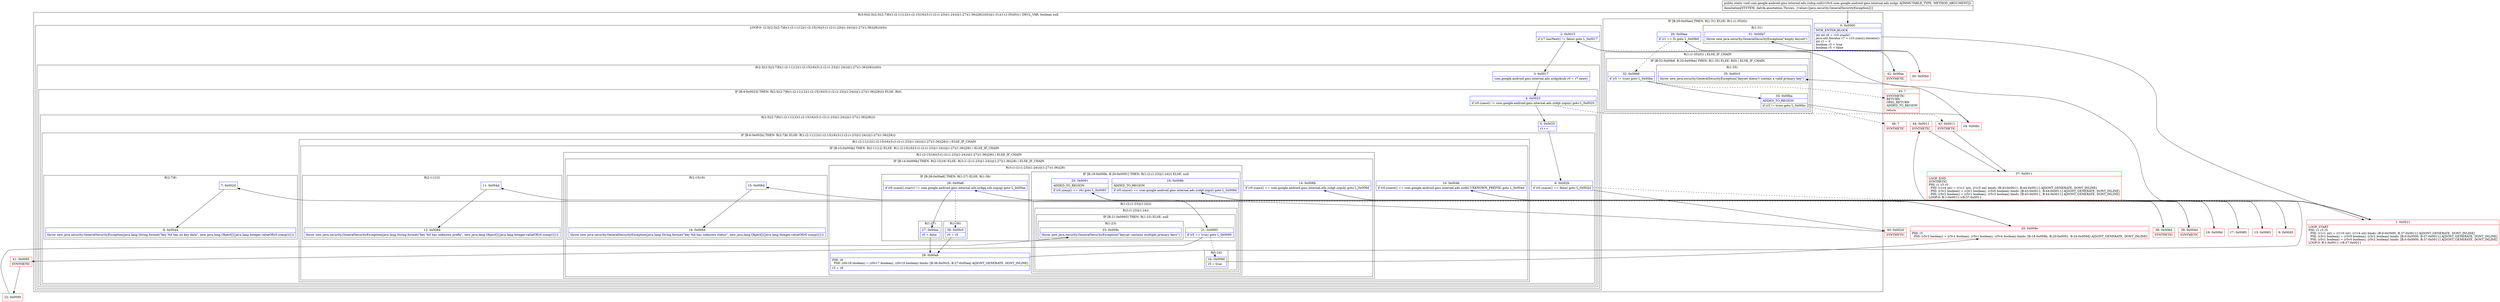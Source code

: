 digraph "CFG forcom.google.android.gms.internal.ads.zzdcg.zzd(Lcom\/google\/android\/gms\/internal\/ads\/zzdgz;)V" {
subgraph cluster_Region_1346485479 {
label = "R(3:0|(2:3|(2:5|(2:7|8)(1:(2:11|12)(1:(2:15|16)(3:(1:(2:(1:23)|(1:24)))|(1:27)(1:36)|28))))(0))|(1:31)(1:(1:35)(0))) | DECL_VAR: boolean null\l";
node [shape=record,color=blue];
Node_0 [shape=record,label="{0\:\ 0x0000|MTH_ENTER_BLOCK\l|int int r6 = r10.zzash()\ljava.util.Iterator r7 = r10.zzasi().iterator()\lint r1 = 0\lboolean r3 = true\lboolean r5 = false\l}"];
subgraph cluster_LoopRegion_306768035 {
label = "LOOP:0: (2:3|(2:5|(2:7|8)(1:(2:11|12)(1:(2:15|16)(3:(1:(2:(1:23)|(1:24)))|(1:27)(1:36)|28))))(0))";
node [shape=record,color=blue];
Node_2 [shape=record,label="{2\:\ 0x0015|if (r7.hasNext() != false) goto L_0x0017\l}"];
subgraph cluster_Region_131247770 {
label = "R(2:3|(2:5|(2:7|8)(1:(2:11|12)(1:(2:15|16)(3:(1:(2:(1:23)|(1:24)))|(1:27)(1:36)|28))))(0))";
node [shape=record,color=blue];
Node_3 [shape=record,label="{3\:\ 0x0017|com.google.android.gms.internal.ads.zzdgz$zzb r0 = r7.next()\l}"];
subgraph cluster_IfRegion_532091242 {
label = "IF [B:4:0x0023] THEN: R(2:5|(2:7|8)(1:(2:11|12)(1:(2:15|16)(3:(1:(2:(1:23)|(1:24)))|(1:27)(1:36)|28)))) ELSE: R(0)";
node [shape=record,color=blue];
Node_4 [shape=record,label="{4\:\ 0x0023|if (r0.zzaso() != com.google.android.gms.internal.ads.zzdgt.zzgun) goto L_0x0025\l}"];
subgraph cluster_Region_587578455 {
label = "R(2:5|(2:7|8)(1:(2:11|12)(1:(2:15|16)(3:(1:(2:(1:23)|(1:24)))|(1:27)(1:36)|28))))";
node [shape=record,color=blue];
Node_5 [shape=record,label="{5\:\ 0x0025|r1++\l}"];
subgraph cluster_IfRegion_1381199708 {
label = "IF [B:6:0x002b] THEN: R(2:7|8) ELSE: R(1:(2:11|12)(1:(2:15|16)(3:(1:(2:(1:23)|(1:24)))|(1:27)(1:36)|28)))";
node [shape=record,color=blue];
Node_6 [shape=record,label="{6\:\ 0x002b|if (r0.zzasm() == false) goto L_0x002d\l}"];
subgraph cluster_Region_118196293 {
label = "R(2:7|8)";
node [shape=record,color=blue];
Node_7 [shape=record,label="{7\:\ 0x002d}"];
Node_8 [shape=record,label="{8\:\ 0x0044|throw new java.security.GeneralSecurityException(java.lang.String.format(\"key %d has no key data\", new java.lang.Object[]\{java.lang.Integer.valueOf(r0.zzasp())\}))\l}"];
}
subgraph cluster_Region_364855360 {
label = "R(1:(2:11|12)(1:(2:15|16)(3:(1:(2:(1:23)|(1:24)))|(1:27)(1:36)|28))) | ELSE_IF_CHAIN\l";
node [shape=record,color=blue];
subgraph cluster_IfRegion_849620956 {
label = "IF [B:10:0x004b] THEN: R(2:11|12) ELSE: R(1:(2:15|16)(3:(1:(2:(1:23)|(1:24)))|(1:27)(1:36)|28)) | ELSE_IF_CHAIN\l";
node [shape=record,color=blue];
Node_10 [shape=record,label="{10\:\ 0x004b|if (r0.zzanw() == com.google.android.gms.internal.ads.zzdhl.UNKNOWN_PREFIX) goto L_0x004d\l}"];
subgraph cluster_Region_2076483419 {
label = "R(2:11|12)";
node [shape=record,color=blue];
Node_11 [shape=record,label="{11\:\ 0x004d}"];
Node_12 [shape=record,label="{12\:\ 0x0064|throw new java.security.GeneralSecurityException(java.lang.String.format(\"key %d has unknown prefix\", new java.lang.Object[]\{java.lang.Integer.valueOf(r0.zzasp())\}))\l}"];
}
subgraph cluster_Region_542534086 {
label = "R(1:(2:15|16)(3:(1:(2:(1:23)|(1:24)))|(1:27)(1:36)|28)) | ELSE_IF_CHAIN\l";
node [shape=record,color=blue];
subgraph cluster_IfRegion_1334087884 {
label = "IF [B:14:0x006b] THEN: R(2:15|16) ELSE: R(3:(1:(2:(1:23)|(1:24)))|(1:27)(1:36)|28) | ELSE_IF_CHAIN\l";
node [shape=record,color=blue];
Node_14 [shape=record,label="{14\:\ 0x006b|if (r0.zzaso() == com.google.android.gms.internal.ads.zzdgt.zzguk) goto L_0x006d\l}"];
subgraph cluster_Region_1556974639 {
label = "R(2:15|16)";
node [shape=record,color=blue];
Node_15 [shape=record,label="{15\:\ 0x006d}"];
Node_16 [shape=record,label="{16\:\ 0x0084|throw new java.security.GeneralSecurityException(java.lang.String.format(\"key %d has unknown status\", new java.lang.Object[]\{java.lang.Integer.valueOf(r0.zzasp())\}))\l}"];
}
subgraph cluster_Region_1630898727 {
label = "R(3:(1:(2:(1:23)|(1:24)))|(1:27)(1:36)|28)";
node [shape=record,color=blue];
subgraph cluster_IfRegion_1375930377 {
label = "IF [B:18:0x008b, B:20:0x0091] THEN: R(1:(2:(1:23)|(1:24))) ELSE: null";
node [shape=record,color=blue];
Node_18 [shape=record,label="{18\:\ 0x008b|ADDED_TO_REGION\l|if (r0.zzaso() == com.google.android.gms.internal.ads.zzdgt.zzgul) goto L_0x008d\l}"];
Node_20 [shape=record,label="{20\:\ 0x0091|ADDED_TO_REGION\l|if (r0.zzasp() == r6) goto L_0x0093\l}"];
subgraph cluster_Region_53276330 {
label = "R(1:(2:(1:23)|(1:24)))";
node [shape=record,color=blue];
subgraph cluster_Region_279424848 {
label = "R(2:(1:23)|(1:24))";
node [shape=record,color=blue];
subgraph cluster_IfRegion_562383692 {
label = "IF [B:21:0x0093] THEN: R(1:23) ELSE: null";
node [shape=record,color=blue];
Node_21 [shape=record,label="{21\:\ 0x0093|if (r5 == true) goto L_0x0095\l}"];
subgraph cluster_Region_2077118328 {
label = "R(1:23)";
node [shape=record,color=blue];
Node_23 [shape=record,label="{23\:\ 0x009c|throw new java.security.GeneralSecurityException(\"keyset contains multiple primary keys\")\l}"];
}
}
subgraph cluster_Region_1814859868 {
label = "R(1:24)";
node [shape=record,color=blue];
Node_24 [shape=record,label="{24\:\ 0x009d|r5 = true\l}"];
}
}
}
}
subgraph cluster_IfRegion_1272056026 {
label = "IF [B:26:0x00a8] THEN: R(1:27) ELSE: R(1:36)";
node [shape=record,color=blue];
Node_26 [shape=record,label="{26\:\ 0x00a8|if (r0.zzasn().zzarv() != com.google.android.gms.internal.ads.zzdgq.zzb.zzgug) goto L_0x00aa\l}"];
subgraph cluster_Region_1851559153 {
label = "R(1:27)";
node [shape=record,color=blue];
Node_27 [shape=record,label="{27\:\ 0x00aa|r0 = false\l}"];
}
subgraph cluster_Region_725386568 {
label = "R(1:36)";
node [shape=record,color=blue];
Node_36 [shape=record,label="{36\:\ 0x00c5|r0 = r3\l}"];
}
}
Node_28 [shape=record,label="{28\:\ 0x00ab|PHI: r0 \l  PHI: (r0v18 boolean) = (r0v17 boolean), (r0v19 boolean) binds: [B:36:0x00c5, B:27:0x00aa] A[DONT_GENERATE, DONT_INLINE]\l|r3 = r0\l}"];
}
}
}
}
}
}
}
subgraph cluster_Region_804251316 {
label = "R(0)";
node [shape=record,color=blue];
}
}
}
}
subgraph cluster_IfRegion_1020178397 {
label = "IF [B:29:0x00ae] THEN: R(1:31) ELSE: R(1:(1:35)(0))";
node [shape=record,color=blue];
Node_29 [shape=record,label="{29\:\ 0x00ae|if (r1 == 0) goto L_0x00b0\l}"];
subgraph cluster_Region_43979062 {
label = "R(1:31)";
node [shape=record,color=blue];
Node_31 [shape=record,label="{31\:\ 0x00b7|throw new java.security.GeneralSecurityException(\"empty keyset\")\l}"];
}
subgraph cluster_Region_195246994 {
label = "R(1:(1:35)(0)) | ELSE_IF_CHAIN\l";
node [shape=record,color=blue];
subgraph cluster_IfRegion_634741628 {
label = "IF [B:32:0x00b8, B:33:0x00ba] THEN: R(1:35) ELSE: R(0) | ELSE_IF_CHAIN\l";
node [shape=record,color=blue];
Node_32 [shape=record,label="{32\:\ 0x00b8|if (r5 != true) goto L_0x00ba\l}"];
Node_33 [shape=record,label="{33\:\ 0x00ba|ADDED_TO_REGION\l|if (r3 != true) goto L_0x00bc\l}"];
subgraph cluster_Region_1357674212 {
label = "R(1:35)";
node [shape=record,color=blue];
Node_35 [shape=record,label="{35\:\ 0x00c3|throw new java.security.GeneralSecurityException(\"keyset doesn't contain a valid primary key\")\l}"];
}
subgraph cluster_Region_6746123 {
label = "R(0)";
node [shape=record,color=blue];
}
}
}
}
}
Node_1 [shape=record,color=red,label="{1\:\ 0x0011|LOOP_START\lPHI: r1 r3 r5 \l  PHI: (r1v1 int) = (r1v0 int), (r1v4 int) binds: [B:0:0x0000, B:37:0x0011] A[DONT_GENERATE, DONT_INLINE]\l  PHI: (r3v1 boolean) = (r3v0 boolean), (r3v2 boolean) binds: [B:0:0x0000, B:37:0x0011] A[DONT_GENERATE, DONT_INLINE]\l  PHI: (r5v1 boolean) = (r5v0 boolean), (r5v2 boolean) binds: [B:0:0x0000, B:37:0x0011] A[DONT_GENERATE, DONT_INLINE]\lLOOP:0: B:1:0x0011\-\>B:37:0x0011\l}"];
Node_9 [shape=record,color=red,label="{9\:\ 0x0045}"];
Node_13 [shape=record,color=red,label="{13\:\ 0x0065}"];
Node_17 [shape=record,color=red,label="{17\:\ 0x0085}"];
Node_19 [shape=record,color=red,label="{19\:\ 0x008d}"];
Node_22 [shape=record,color=red,label="{22\:\ 0x0095}"];
Node_25 [shape=record,color=red,label="{25\:\ 0x009e|PHI: r5 \l  PHI: (r5v3 boolean) = (r5v1 boolean), (r5v1 boolean), (r5v4 boolean) binds: [B:18:0x008b, B:20:0x0091, B:24:0x009d] A[DONT_GENERATE, DONT_INLINE]\l}"];
Node_30 [shape=record,color=red,label="{30\:\ 0x00b0}"];
Node_34 [shape=record,color=red,label="{34\:\ 0x00bc}"];
Node_37 [shape=record,color=red,label="{37\:\ 0x0011|LOOP_END\lSYNTHETIC\lPHI: r1 r3 r5 \l  PHI: (r1v4 int) = (r1v1 int), (r1v5 int) binds: [B:43:0x0011, B:44:0x0011] A[DONT_GENERATE, DONT_INLINE]\l  PHI: (r3v2 boolean) = (r3v1 boolean), (r3v6 boolean) binds: [B:43:0x0011, B:44:0x0011] A[DONT_GENERATE, DONT_INLINE]\l  PHI: (r5v2 boolean) = (r5v1 boolean), (r5v3 boolean) binds: [B:43:0x0011, B:44:0x0011] A[DONT_GENERATE, DONT_INLINE]\lLOOP:0: B:1:0x0011\-\>B:37:0x0011\l}"];
Node_38 [shape=record,color=red,label="{38\:\ 0x006d|SYNTHETIC\l}"];
Node_39 [shape=record,color=red,label="{39\:\ 0x004d|SYNTHETIC\l}"];
Node_40 [shape=record,color=red,label="{40\:\ 0x002d|SYNTHETIC\l}"];
Node_41 [shape=record,color=red,label="{41\:\ 0x0095|SYNTHETIC\l}"];
Node_42 [shape=record,color=red,label="{42\:\ 0x00ae|SYNTHETIC\l}"];
Node_43 [shape=record,color=red,label="{43\:\ 0x0011|SYNTHETIC\l}"];
Node_44 [shape=record,color=red,label="{44\:\ 0x0011|SYNTHETIC\l}"];
Node_45 [shape=record,color=red,label="{45\:\ ?|SYNTHETIC\lRETURN\lORIG_RETURN\lADDED_TO_REGION\l|return\l}"];
Node_46 [shape=record,color=red,label="{46\:\ ?|SYNTHETIC\l}"];
MethodNode[shape=record,label="{public static void com.google.android.gms.internal.ads.zzdcg.zzd((r10v0 com.google.android.gms.internal.ads.zzdgz A[IMMUTABLE_TYPE, METHOD_ARGUMENT]))  | Annotation[SYSTEM, dalvik.annotation.Throws, \{value=[java.security.GeneralSecurityException]\}]\l}"];
MethodNode -> Node_0;
Node_0 -> Node_1;
Node_2 -> Node_3;
Node_2 -> Node_42[style=dashed];
Node_3 -> Node_4;
Node_4 -> Node_5;
Node_4 -> Node_43[style=dashed];
Node_5 -> Node_6;
Node_6 -> Node_9[style=dashed];
Node_6 -> Node_40;
Node_7 -> Node_8;
Node_10 -> Node_13[style=dashed];
Node_10 -> Node_39;
Node_11 -> Node_12;
Node_14 -> Node_17[style=dashed];
Node_14 -> Node_38;
Node_15 -> Node_16;
Node_18 -> Node_19;
Node_18 -> Node_25[style=dashed];
Node_20 -> Node_21;
Node_20 -> Node_25[style=dashed];
Node_21 -> Node_24[style=dashed];
Node_21 -> Node_41;
Node_24 -> Node_25;
Node_26 -> Node_27;
Node_26 -> Node_36[style=dashed];
Node_27 -> Node_28;
Node_36 -> Node_28;
Node_28 -> Node_44;
Node_29 -> Node_30;
Node_29 -> Node_32[style=dashed];
Node_32 -> Node_33;
Node_32 -> Node_45[style=dashed];
Node_33 -> Node_34;
Node_33 -> Node_46[style=dashed];
Node_1 -> Node_2;
Node_9 -> Node_10;
Node_13 -> Node_14;
Node_17 -> Node_18;
Node_19 -> Node_20;
Node_22 -> Node_23;
Node_25 -> Node_26;
Node_30 -> Node_31;
Node_34 -> Node_35;
Node_37 -> Node_1;
Node_38 -> Node_15;
Node_39 -> Node_11;
Node_40 -> Node_7;
Node_41 -> Node_22;
Node_42 -> Node_29;
Node_43 -> Node_37;
Node_44 -> Node_37;
}

